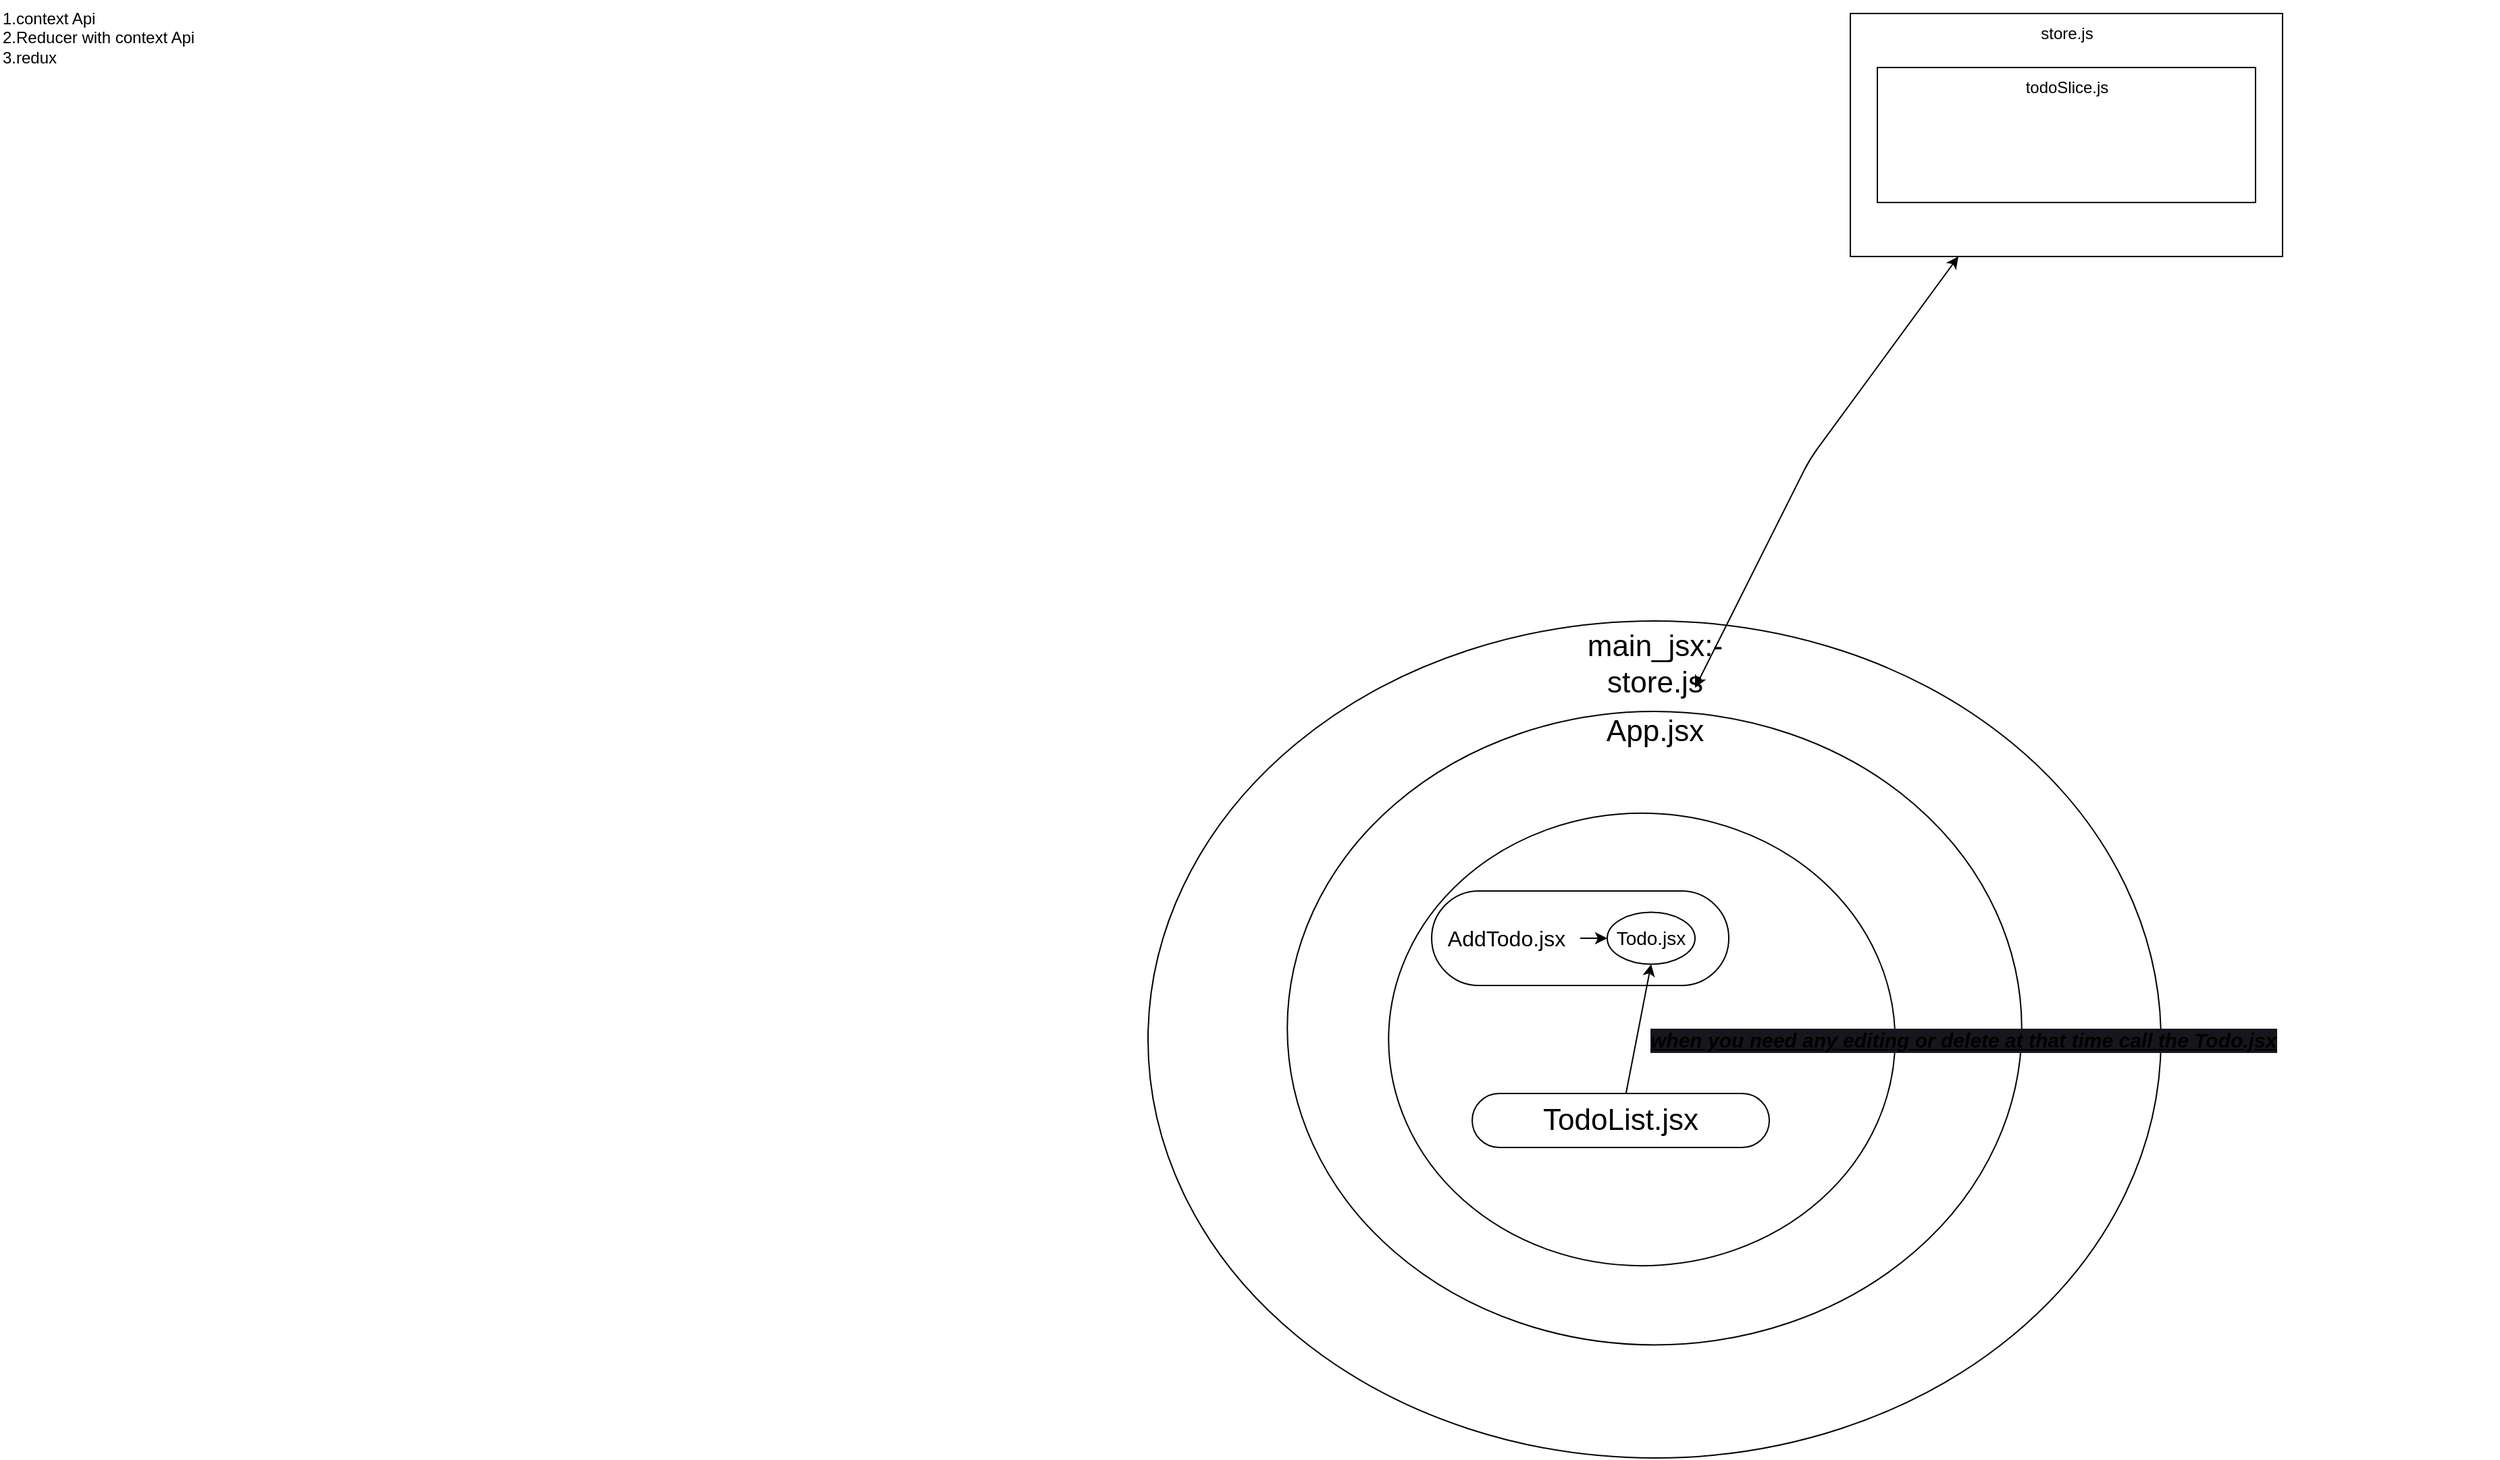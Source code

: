 <mxfile>
    <diagram id="7iVBeD3ffhY12jyhlOkz" name="Page-1">
        <mxGraphModel dx="3467" dy="2580" grid="1" gridSize="10" guides="1" tooltips="1" connect="1" arrows="1" fold="1" page="1" pageScale="1" pageWidth="850" pageHeight="1100" math="0" shadow="0">
            <root>
                <mxCell id="0"/>
                <mxCell id="1" parent="0"/>
                <mxCell id="2" value="1.context Api&lt;br&gt;2.Reducer with context Api&amp;nbsp;&lt;br&gt;3.redux&lt;table&gt;&lt;tbody&gt;&lt;tr&gt;&lt;td&gt;&lt;br&gt;&lt;/td&gt;&lt;td&gt;&lt;br&gt;&lt;/td&gt;&lt;/tr&gt;&lt;/tbody&gt;&lt;/table&gt;" style="text;html=1;strokeColor=none;fillColor=none;align=left;verticalAlign=top;whiteSpace=wrap;rounded=0;" parent="1" vertex="1">
                    <mxGeometry x="-840" y="-10" width="190" height="60" as="geometry"/>
                </mxCell>
                <mxCell id="16" value="" style="group" vertex="1" connectable="0" parent="1">
                    <mxGeometry x="10" y="450" width="1000" height="620" as="geometry"/>
                </mxCell>
                <mxCell id="3" value="rdux_toolkit" style="text;html=1;align=center;verticalAlign=middle;resizable=0;points=[];autosize=1;strokeColor=none;fillColor=none;" vertex="1" parent="16">
                    <mxGeometry x="325" width="80" height="30" as="geometry"/>
                </mxCell>
                <mxCell id="15" value="" style="group" vertex="1" connectable="0" parent="16">
                    <mxGeometry width="1000" height="620" as="geometry"/>
                </mxCell>
                <mxCell id="4" value="" style="ellipse;whiteSpace=wrap;html=1;" vertex="1" parent="15">
                    <mxGeometry width="750" height="620" as="geometry"/>
                </mxCell>
                <mxCell id="7" value="" style="ellipse;whiteSpace=wrap;html=1;" vertex="1" parent="15">
                    <mxGeometry x="103.125" y="67.027" width="543.75" height="469.189" as="geometry"/>
                </mxCell>
                <mxCell id="13" value="&lt;font style=&quot;font-size: 22px;&quot;&gt;App.jsx&lt;/font&gt;" style="text;html=1;align=center;verticalAlign=middle;resizable=0;points=[];autosize=1;strokeColor=none;fillColor=none;" vertex="1" parent="15">
                    <mxGeometry x="325" y="62.027" width="100" height="40" as="geometry"/>
                </mxCell>
                <mxCell id="14" value="" style="ellipse;whiteSpace=wrap;html=1;" vertex="1" parent="15">
                    <mxGeometry x="178.125" y="142.432" width="375" height="335.135" as="geometry"/>
                </mxCell>
                <mxCell id="5" value="main_jsx:-&lt;br style=&quot;font-size: 22px;&quot;&gt;store.js" style="text;html=1;align=center;verticalAlign=middle;resizable=0;points=[];autosize=1;strokeColor=none;fillColor=none;fontSize=22;" vertex="1" parent="15">
                    <mxGeometry x="315" y="-2.97" width="120" height="70" as="geometry"/>
                </mxCell>
                <mxCell id="17" value="" style="edgeStyle=none;html=1;" edge="1" parent="15" source="7" target="5">
                    <mxGeometry relative="1" as="geometry"/>
                </mxCell>
                <mxCell id="18" value="" style="rounded=1;whiteSpace=wrap;html=1;fontSize=22;arcSize=50;align=left;" vertex="1" parent="15">
                    <mxGeometry x="210" y="200" width="220" height="70" as="geometry"/>
                </mxCell>
                <mxCell id="61" style="edgeStyle=none;html=1;entryX=0.5;entryY=1;entryDx=0;entryDy=0;fontSize=16;" edge="1" parent="15" source="51" target="52">
                    <mxGeometry relative="1" as="geometry"/>
                </mxCell>
                <mxCell id="51" value="TodoList.jsx" style="rounded=1;whiteSpace=wrap;html=1;fontSize=22;arcSize=50;" vertex="1" parent="15">
                    <mxGeometry x="240" y="350" width="220" height="40" as="geometry"/>
                </mxCell>
                <mxCell id="52" value="&lt;font style=&quot;font-size: 14px;&quot;&gt;Todo.jsx&lt;/font&gt;" style="ellipse;whiteSpace=wrap;html=1;fontSize=12;" vertex="1" parent="15">
                    <mxGeometry x="340" y="215.81" width="65" height="38.38" as="geometry"/>
                </mxCell>
                <mxCell id="56" style="edgeStyle=none;html=1;entryX=0;entryY=0.5;entryDx=0;entryDy=0;fontSize=16;" edge="1" parent="15" source="55" target="52">
                    <mxGeometry relative="1" as="geometry"/>
                </mxCell>
                <mxCell id="55" value="&lt;font style=&quot;font-size: 16px;&quot;&gt;AddTodo.jsx&lt;/font&gt;" style="text;html=1;align=center;verticalAlign=middle;resizable=0;points=[];autosize=1;strokeColor=none;fillColor=none;fontSize=16;" vertex="1" parent="15">
                    <mxGeometry x="210" y="220" width="110" height="30" as="geometry"/>
                </mxCell>
                <mxCell id="62" value="&lt;span style=&quot;font-size: 15px;&quot;&gt;when you need any editing or delete at that time call the Todo.jsx&lt;/span&gt;" style="text;html=1;align=left;verticalAlign=top;resizable=0;points=[];autosize=1;strokeColor=none;fillColor=none;fontSize=15;fontStyle=7;labelBackgroundColor=#18151e;labelBorderColor=none;horizontal=1;rounded=1;arcSize=50;glass=1;" vertex="1" parent="15">
                    <mxGeometry x="370" y="295" width="490" height="30" as="geometry"/>
                </mxCell>
                <mxCell id="9" value="" style="endArrow=classic;startArrow=classic;html=1;entryX=0.25;entryY=1;entryDx=0;entryDy=0;exitX=0.75;exitY=0.75;exitDx=0;exitDy=0;exitPerimeter=0;" edge="1" parent="1" source="5" target="8">
                    <mxGeometry width="50" height="50" relative="1" as="geometry">
                        <mxPoint x="420" y="70" as="sourcePoint"/>
                        <mxPoint x="280" y="140" as="targetPoint"/>
                        <Array as="points">
                            <mxPoint x="500" y="330"/>
                        </Array>
                    </mxGeometry>
                </mxCell>
                <mxCell id="63" value="" style="group" vertex="1" connectable="0" parent="1">
                    <mxGeometry x="530" width="320" height="180" as="geometry"/>
                </mxCell>
                <mxCell id="8" value="" style="rounded=0;whiteSpace=wrap;html=1;" vertex="1" parent="63">
                    <mxGeometry width="320" height="180" as="geometry"/>
                </mxCell>
                <mxCell id="10" value="store.js" style="text;html=1;align=center;verticalAlign=middle;resizable=0;points=[];autosize=1;strokeColor=none;fillColor=none;" vertex="1" parent="63">
                    <mxGeometry x="130" width="60" height="30" as="geometry"/>
                </mxCell>
                <mxCell id="11" value="" style="rounded=0;whiteSpace=wrap;html=1;" vertex="1" parent="63">
                    <mxGeometry x="20" y="40" width="280" height="100" as="geometry"/>
                </mxCell>
                <mxCell id="12" value="todoSlice.js" style="text;html=1;align=center;verticalAlign=middle;resizable=0;points=[];autosize=1;strokeColor=none;fillColor=none;" vertex="1" parent="63">
                    <mxGeometry x="120" y="40" width="80" height="30" as="geometry"/>
                </mxCell>
            </root>
        </mxGraphModel>
    </diagram>
</mxfile>